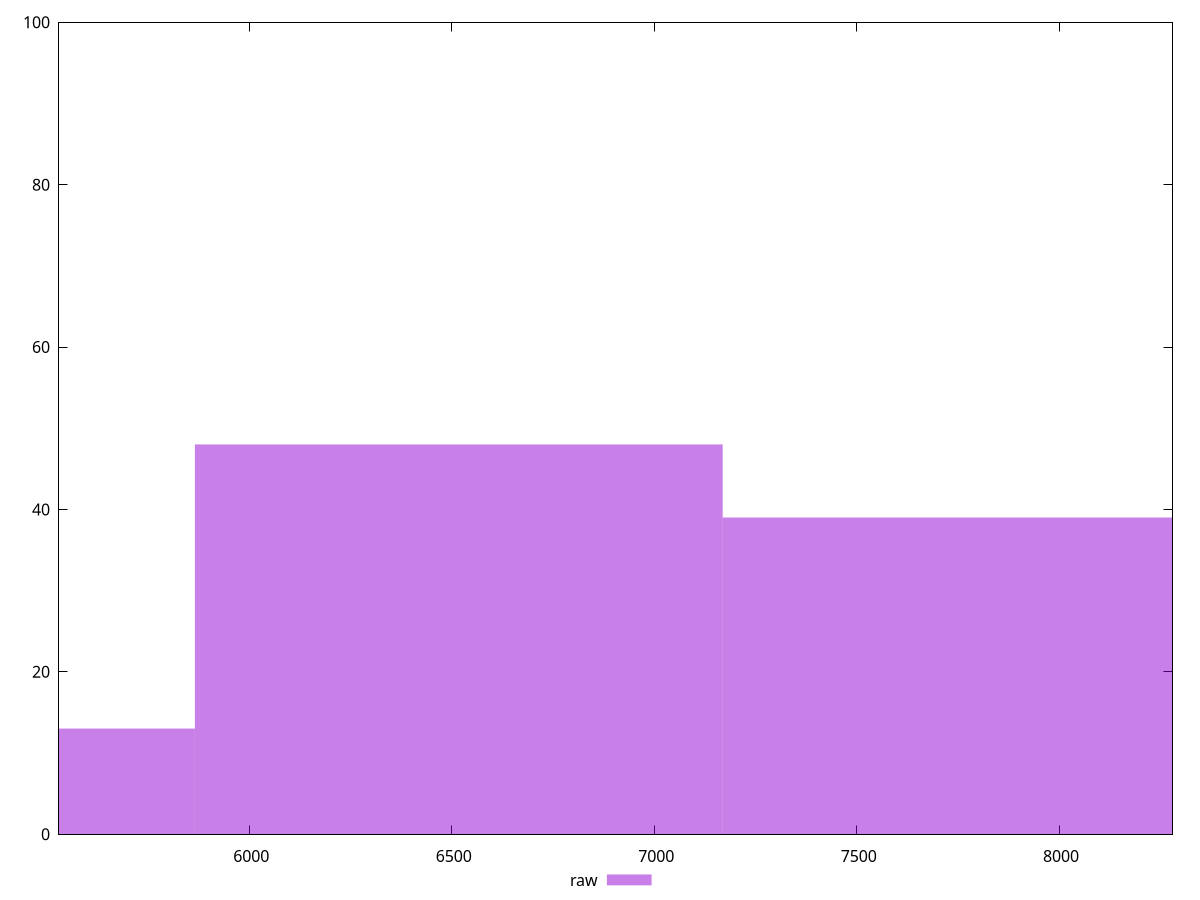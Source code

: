 reset

$raw <<EOF
6517.351046687743 48
5213.880837350194 13
7820.821256025291 39
EOF

set key outside below
set boxwidth 1303.4702093375486
set xrange [5530:8280]
set yrange [0:100]
set trange [0:100]
set style fill transparent solid 0.5 noborder
set terminal svg size 640, 490 enhanced background rgb 'white'
set output "reprap/unused-javascript/samples/pages+cached/raw/histogram.svg"

plot $raw title "raw" with boxes

reset

